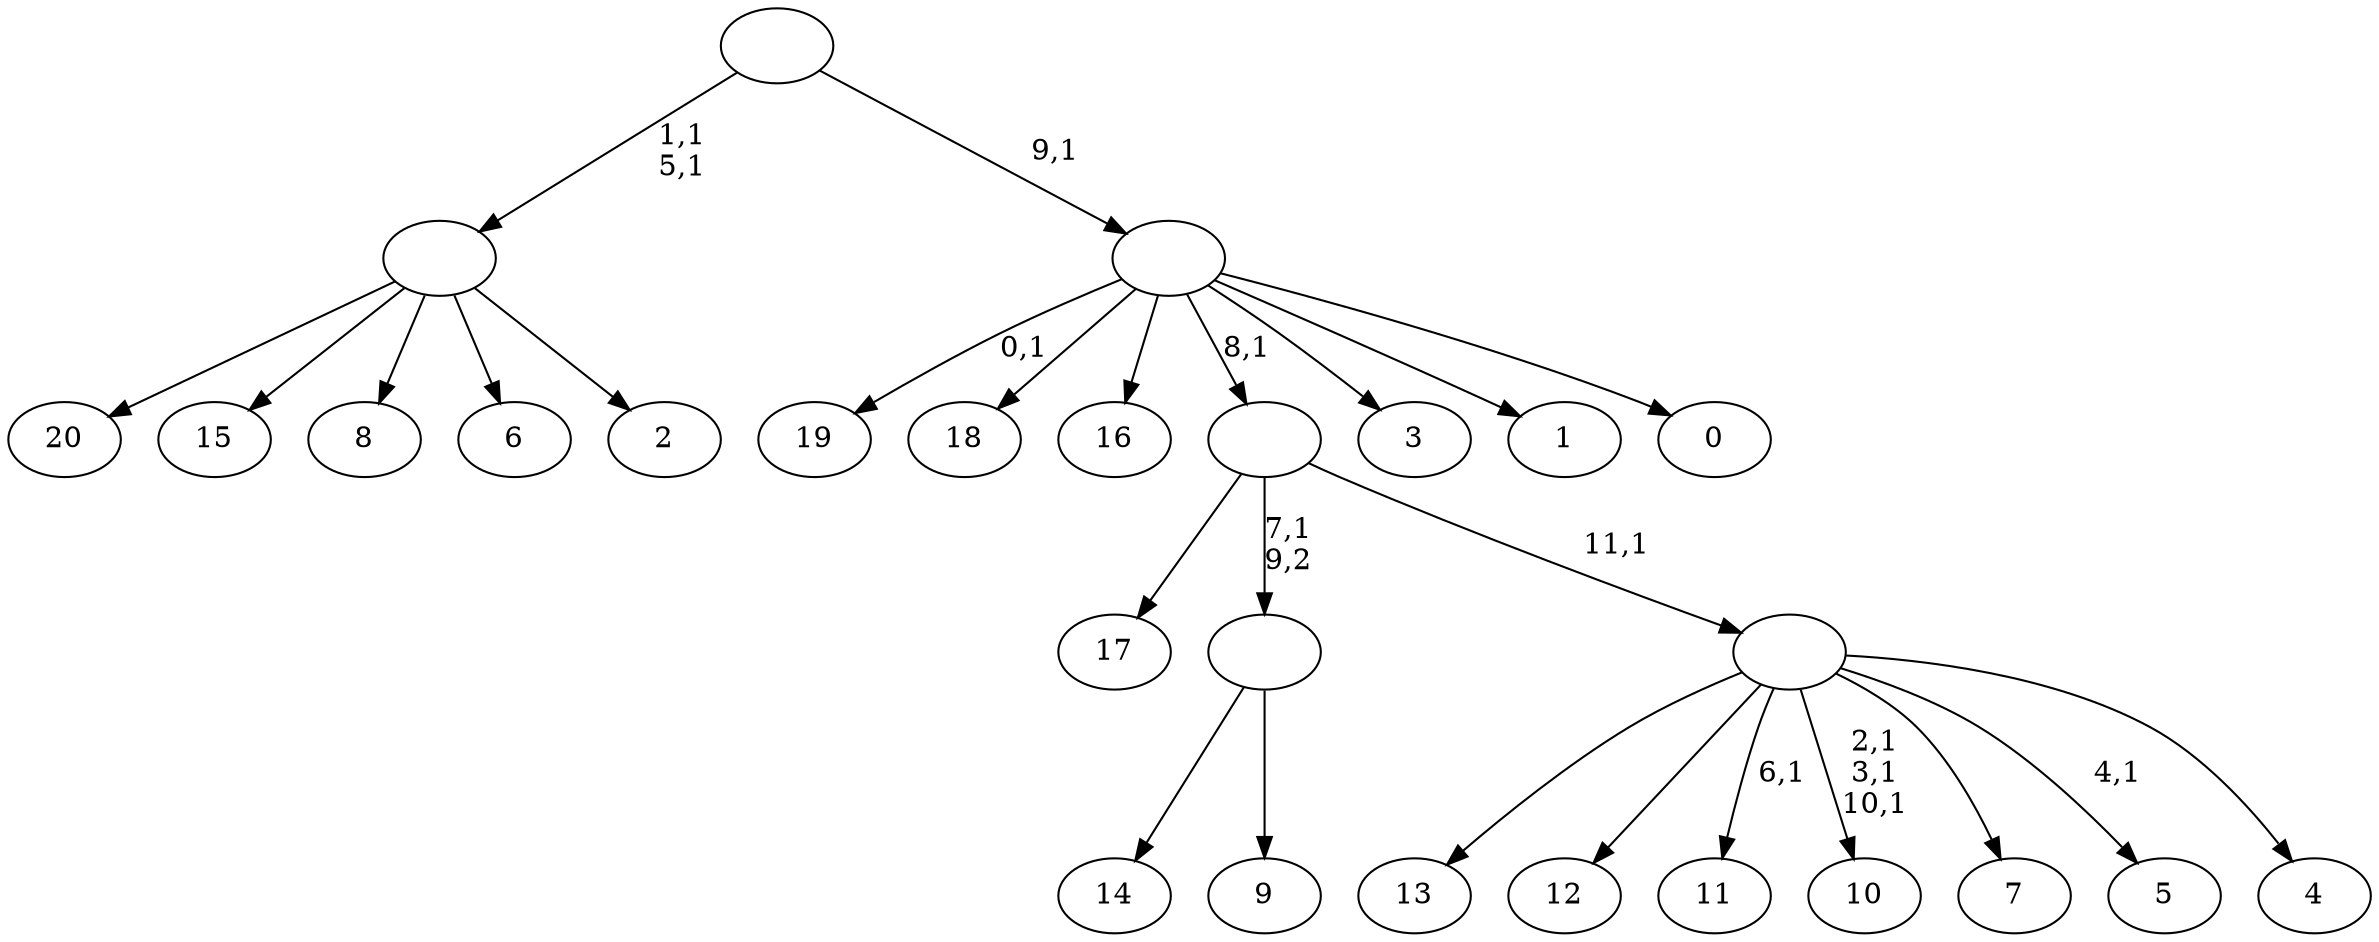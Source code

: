 digraph T {
	33 [label="20"]
	32 [label="19"]
	30 [label="18"]
	29 [label="17"]
	28 [label="16"]
	27 [label="15"]
	26 [label="14"]
	25 [label="13"]
	24 [label="12"]
	23 [label="11"]
	21 [label="10"]
	17 [label="9"]
	16 [label=""]
	15 [label="8"]
	14 [label="7"]
	13 [label="6"]
	12 [label="5"]
	10 [label="4"]
	9 [label=""]
	8 [label=""]
	7 [label="3"]
	6 [label="2"]
	5 [label=""]
	3 [label="1"]
	2 [label="0"]
	1 [label=""]
	0 [label=""]
	16 -> 26 [label=""]
	16 -> 17 [label=""]
	9 -> 12 [label="4,1"]
	9 -> 21 [label="2,1\n3,1\n10,1"]
	9 -> 23 [label="6,1"]
	9 -> 25 [label=""]
	9 -> 24 [label=""]
	9 -> 14 [label=""]
	9 -> 10 [label=""]
	8 -> 29 [label=""]
	8 -> 16 [label="7,1\n9,2"]
	8 -> 9 [label="11,1"]
	5 -> 33 [label=""]
	5 -> 27 [label=""]
	5 -> 15 [label=""]
	5 -> 13 [label=""]
	5 -> 6 [label=""]
	1 -> 32 [label="0,1"]
	1 -> 30 [label=""]
	1 -> 28 [label=""]
	1 -> 8 [label="8,1"]
	1 -> 7 [label=""]
	1 -> 3 [label=""]
	1 -> 2 [label=""]
	0 -> 5 [label="1,1\n5,1"]
	0 -> 1 [label="9,1"]
}

